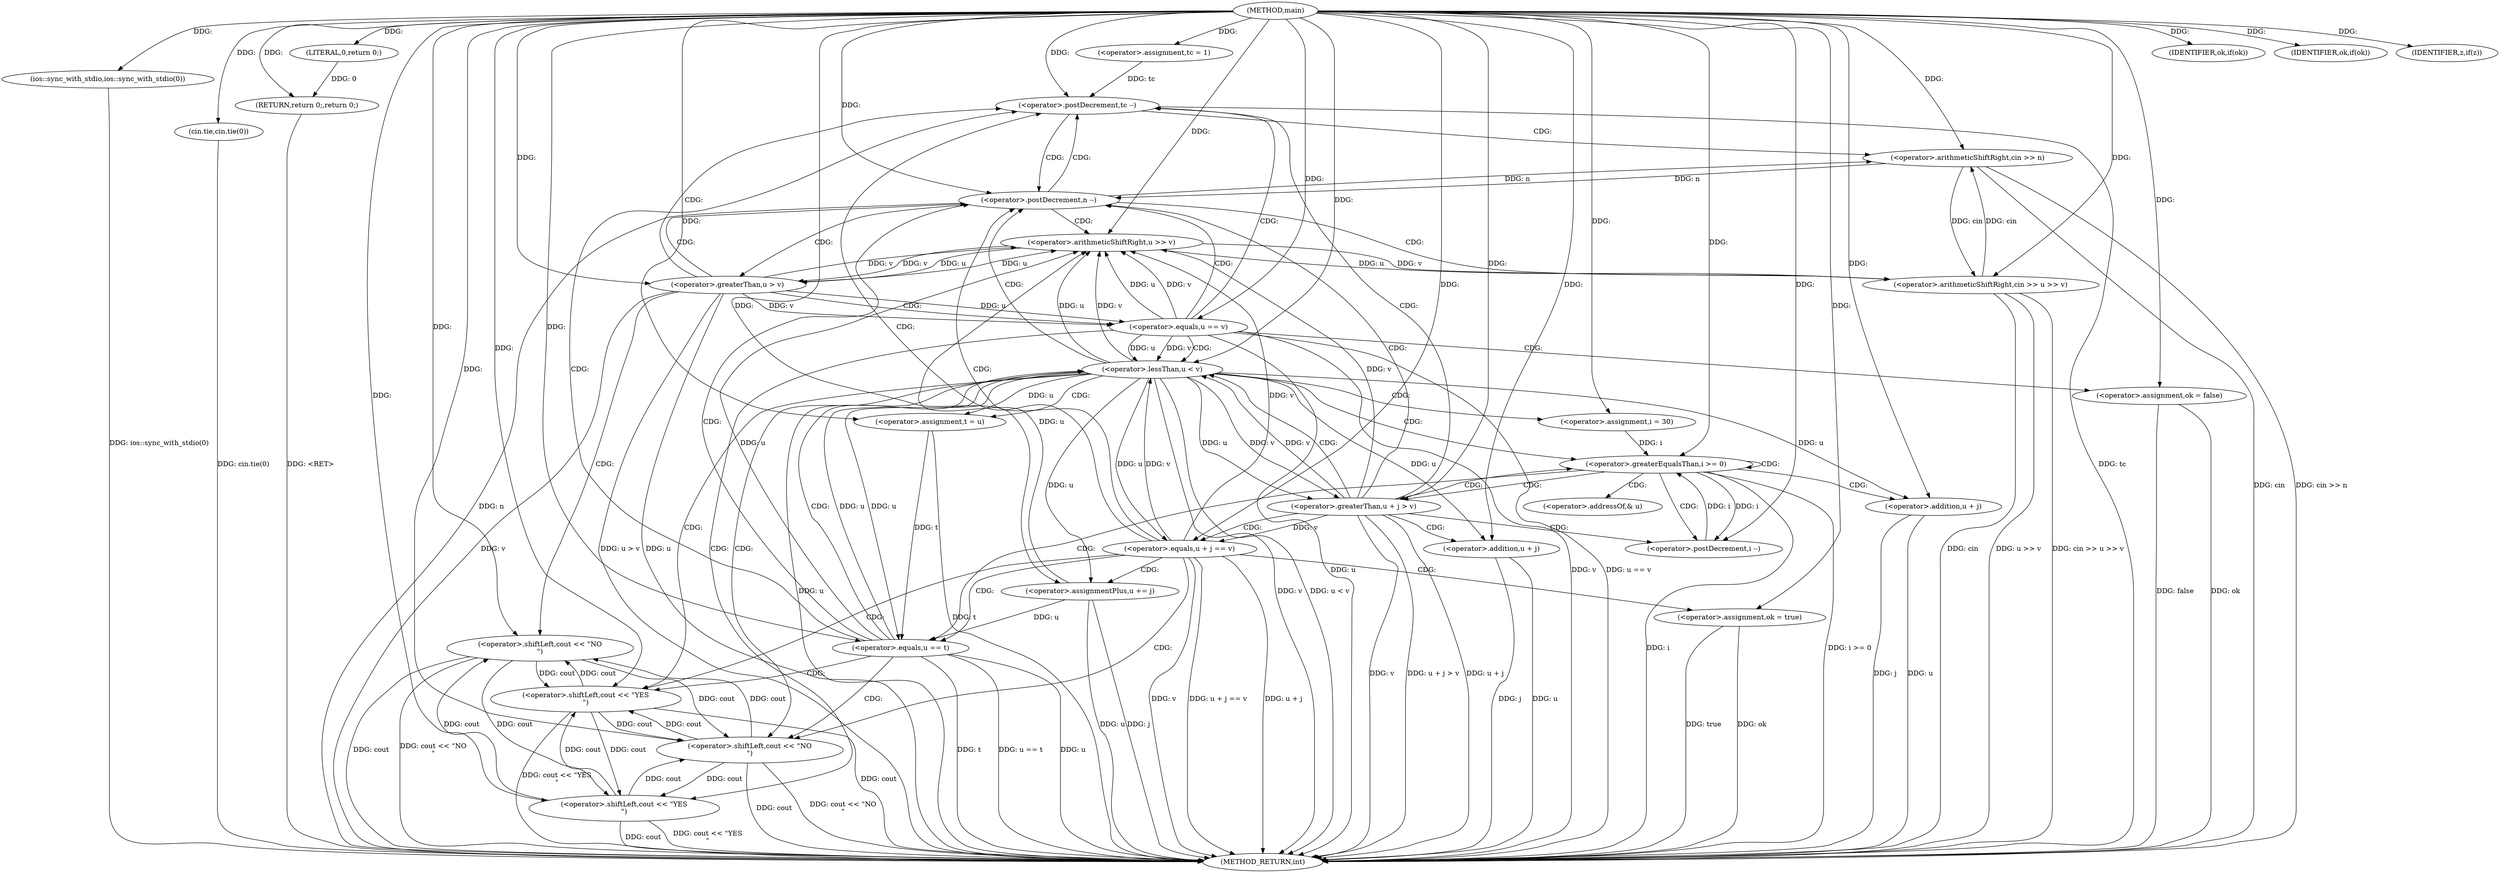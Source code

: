 digraph "main" {  
"1000270" [label = "(METHOD,main)" ]
"1000391" [label = "(METHOD_RETURN,int)" ]
"1000272" [label = "(ios::sync_with_stdio,ios::sync_with_stdio(0))" ]
"1000274" [label = "(cin.tie,cin.tie(0))" ]
"1000282" [label = "(<operator>.assignment,tc = 1)" ]
"1000389" [label = "(RETURN,return 0;,return 0;)" ]
"1000286" [label = "(<operator>.postDecrement,tc --)" ]
"1000390" [label = "(LITERAL,0,return 0;)" ]
"1000289" [label = "(<operator>.arithmeticShiftRight,cin >> n)" ]
"1000293" [label = "(<operator>.postDecrement,n --)" ]
"1000298" [label = "(<operator>.arithmeticShiftRight,cin >> u >> v)" ]
"1000322" [label = "(<operator>.assignment,ok = false)" ]
"1000304" [label = "(<operator>.greaterThan,u > v)" ]
"1000313" [label = "(<operator>.equals,u == v)" ]
"1000326" [label = "(<operator>.lessThan,u < v)" ]
"1000381" [label = "(IDENTIFIER,ok,if(ok))" ]
"1000382" [label = "(<operator>.shiftLeft,cout << \"YES\n\")" ]
"1000300" [label = "(<operator>.arithmeticShiftRight,u >> v)" ]
"1000308" [label = "(<operator>.shiftLeft,cout << \"NO\n\")" ]
"1000317" [label = "(<operator>.shiftLeft,cout << \"YES\n\")" ]
"1000331" [label = "(<operator>.assignment,t = u)" ]
"1000386" [label = "(<operator>.shiftLeft,cout << \"NO\n\")" ]
"1000335" [label = "(<operator>.assignment,i = 30)" ]
"1000338" [label = "(<operator>.greaterEqualsThan,i >= 0)" ]
"1000341" [label = "(<operator>.postDecrement,i --)" ]
"1000373" [label = "(<operator>.equals,u == t)" ]
"1000378" [label = "(IDENTIFIER,ok,if(ok))" ]
"1000347" [label = "(IDENTIFIER,z,if(z))" ]
"1000368" [label = "(<operator>.assignmentPlus,u += j)" ]
"1000350" [label = "(<operator>.greaterThan,u + j > v)" ]
"1000358" [label = "(<operator>.equals,u + j == v)" ]
"1000364" [label = "(<operator>.assignment,ok = true)" ]
"1000351" [label = "(<operator>.addition,u + j)" ]
"1000359" [label = "(<operator>.addition,u + j)" ]
"1000344" [label = "(<operator>.addressOf,& u)" ]
  "1000389" -> "1000391"  [ label = "DDG: <RET>"] 
  "1000272" -> "1000391"  [ label = "DDG: ios::sync_with_stdio(0)"] 
  "1000274" -> "1000391"  [ label = "DDG: cin.tie(0)"] 
  "1000286" -> "1000391"  [ label = "DDG: tc"] 
  "1000289" -> "1000391"  [ label = "DDG: cin"] 
  "1000289" -> "1000391"  [ label = "DDG: cin >> n"] 
  "1000293" -> "1000391"  [ label = "DDG: n"] 
  "1000298" -> "1000391"  [ label = "DDG: cin"] 
  "1000298" -> "1000391"  [ label = "DDG: u >> v"] 
  "1000298" -> "1000391"  [ label = "DDG: cin >> u >> v"] 
  "1000304" -> "1000391"  [ label = "DDG: u"] 
  "1000304" -> "1000391"  [ label = "DDG: v"] 
  "1000304" -> "1000391"  [ label = "DDG: u > v"] 
  "1000313" -> "1000391"  [ label = "DDG: u"] 
  "1000313" -> "1000391"  [ label = "DDG: v"] 
  "1000313" -> "1000391"  [ label = "DDG: u == v"] 
  "1000322" -> "1000391"  [ label = "DDG: ok"] 
  "1000326" -> "1000391"  [ label = "DDG: u"] 
  "1000326" -> "1000391"  [ label = "DDG: v"] 
  "1000326" -> "1000391"  [ label = "DDG: u < v"] 
  "1000331" -> "1000391"  [ label = "DDG: t"] 
  "1000338" -> "1000391"  [ label = "DDG: i"] 
  "1000338" -> "1000391"  [ label = "DDG: i >= 0"] 
  "1000351" -> "1000391"  [ label = "DDG: u"] 
  "1000351" -> "1000391"  [ label = "DDG: j"] 
  "1000350" -> "1000391"  [ label = "DDG: u + j"] 
  "1000350" -> "1000391"  [ label = "DDG: v"] 
  "1000350" -> "1000391"  [ label = "DDG: u + j > v"] 
  "1000359" -> "1000391"  [ label = "DDG: u"] 
  "1000359" -> "1000391"  [ label = "DDG: j"] 
  "1000358" -> "1000391"  [ label = "DDG: u + j"] 
  "1000358" -> "1000391"  [ label = "DDG: v"] 
  "1000358" -> "1000391"  [ label = "DDG: u + j == v"] 
  "1000368" -> "1000391"  [ label = "DDG: u"] 
  "1000368" -> "1000391"  [ label = "DDG: j"] 
  "1000364" -> "1000391"  [ label = "DDG: ok"] 
  "1000373" -> "1000391"  [ label = "DDG: u"] 
  "1000373" -> "1000391"  [ label = "DDG: t"] 
  "1000373" -> "1000391"  [ label = "DDG: u == t"] 
  "1000386" -> "1000391"  [ label = "DDG: cout"] 
  "1000386" -> "1000391"  [ label = "DDG: cout << \"NO\n\""] 
  "1000382" -> "1000391"  [ label = "DDG: cout"] 
  "1000382" -> "1000391"  [ label = "DDG: cout << \"YES\n\""] 
  "1000317" -> "1000391"  [ label = "DDG: cout"] 
  "1000317" -> "1000391"  [ label = "DDG: cout << \"YES\n\""] 
  "1000308" -> "1000391"  [ label = "DDG: cout"] 
  "1000308" -> "1000391"  [ label = "DDG: cout << \"NO\n\""] 
  "1000322" -> "1000391"  [ label = "DDG: false"] 
  "1000364" -> "1000391"  [ label = "DDG: true"] 
  "1000270" -> "1000282"  [ label = "DDG: "] 
  "1000390" -> "1000389"  [ label = "DDG: 0"] 
  "1000270" -> "1000389"  [ label = "DDG: "] 
  "1000270" -> "1000272"  [ label = "DDG: "] 
  "1000270" -> "1000274"  [ label = "DDG: "] 
  "1000270" -> "1000390"  [ label = "DDG: "] 
  "1000282" -> "1000286"  [ label = "DDG: tc"] 
  "1000270" -> "1000286"  [ label = "DDG: "] 
  "1000298" -> "1000289"  [ label = "DDG: cin"] 
  "1000270" -> "1000289"  [ label = "DDG: "] 
  "1000293" -> "1000289"  [ label = "DDG: n"] 
  "1000289" -> "1000293"  [ label = "DDG: n"] 
  "1000270" -> "1000293"  [ label = "DDG: "] 
  "1000270" -> "1000322"  [ label = "DDG: "] 
  "1000289" -> "1000298"  [ label = "DDG: cin"] 
  "1000270" -> "1000298"  [ label = "DDG: "] 
  "1000300" -> "1000298"  [ label = "DDG: v"] 
  "1000300" -> "1000298"  [ label = "DDG: u"] 
  "1000270" -> "1000381"  [ label = "DDG: "] 
  "1000304" -> "1000300"  [ label = "DDG: u"] 
  "1000313" -> "1000300"  [ label = "DDG: u"] 
  "1000326" -> "1000300"  [ label = "DDG: u"] 
  "1000368" -> "1000300"  [ label = "DDG: u"] 
  "1000373" -> "1000300"  [ label = "DDG: u"] 
  "1000270" -> "1000300"  [ label = "DDG: "] 
  "1000304" -> "1000300"  [ label = "DDG: v"] 
  "1000313" -> "1000300"  [ label = "DDG: v"] 
  "1000326" -> "1000300"  [ label = "DDG: v"] 
  "1000350" -> "1000300"  [ label = "DDG: v"] 
  "1000358" -> "1000300"  [ label = "DDG: v"] 
  "1000300" -> "1000304"  [ label = "DDG: u"] 
  "1000270" -> "1000304"  [ label = "DDG: "] 
  "1000300" -> "1000304"  [ label = "DDG: v"] 
  "1000304" -> "1000313"  [ label = "DDG: u"] 
  "1000270" -> "1000313"  [ label = "DDG: "] 
  "1000304" -> "1000313"  [ label = "DDG: v"] 
  "1000313" -> "1000326"  [ label = "DDG: u"] 
  "1000373" -> "1000326"  [ label = "DDG: u"] 
  "1000270" -> "1000326"  [ label = "DDG: "] 
  "1000313" -> "1000326"  [ label = "DDG: v"] 
  "1000350" -> "1000326"  [ label = "DDG: v"] 
  "1000358" -> "1000326"  [ label = "DDG: v"] 
  "1000326" -> "1000331"  [ label = "DDG: u"] 
  "1000270" -> "1000331"  [ label = "DDG: "] 
  "1000386" -> "1000382"  [ label = "DDG: cout"] 
  "1000317" -> "1000382"  [ label = "DDG: cout"] 
  "1000308" -> "1000382"  [ label = "DDG: cout"] 
  "1000270" -> "1000382"  [ label = "DDG: "] 
  "1000386" -> "1000308"  [ label = "DDG: cout"] 
  "1000382" -> "1000308"  [ label = "DDG: cout"] 
  "1000317" -> "1000308"  [ label = "DDG: cout"] 
  "1000270" -> "1000308"  [ label = "DDG: "] 
  "1000386" -> "1000317"  [ label = "DDG: cout"] 
  "1000382" -> "1000317"  [ label = "DDG: cout"] 
  "1000308" -> "1000317"  [ label = "DDG: cout"] 
  "1000270" -> "1000317"  [ label = "DDG: "] 
  "1000270" -> "1000335"  [ label = "DDG: "] 
  "1000270" -> "1000378"  [ label = "DDG: "] 
  "1000382" -> "1000386"  [ label = "DDG: cout"] 
  "1000317" -> "1000386"  [ label = "DDG: cout"] 
  "1000308" -> "1000386"  [ label = "DDG: cout"] 
  "1000270" -> "1000386"  [ label = "DDG: "] 
  "1000335" -> "1000338"  [ label = "DDG: i"] 
  "1000341" -> "1000338"  [ label = "DDG: i"] 
  "1000270" -> "1000338"  [ label = "DDG: "] 
  "1000338" -> "1000341"  [ label = "DDG: i"] 
  "1000270" -> "1000341"  [ label = "DDG: "] 
  "1000368" -> "1000373"  [ label = "DDG: u"] 
  "1000270" -> "1000373"  [ label = "DDG: "] 
  "1000326" -> "1000373"  [ label = "DDG: u"] 
  "1000331" -> "1000373"  [ label = "DDG: t"] 
  "1000270" -> "1000347"  [ label = "DDG: "] 
  "1000270" -> "1000368"  [ label = "DDG: "] 
  "1000326" -> "1000368"  [ label = "DDG: u"] 
  "1000270" -> "1000350"  [ label = "DDG: "] 
  "1000326" -> "1000350"  [ label = "DDG: u"] 
  "1000326" -> "1000350"  [ label = "DDG: v"] 
  "1000270" -> "1000358"  [ label = "DDG: "] 
  "1000326" -> "1000358"  [ label = "DDG: u"] 
  "1000350" -> "1000358"  [ label = "DDG: v"] 
  "1000270" -> "1000364"  [ label = "DDG: "] 
  "1000270" -> "1000351"  [ label = "DDG: "] 
  "1000326" -> "1000351"  [ label = "DDG: u"] 
  "1000270" -> "1000359"  [ label = "DDG: "] 
  "1000326" -> "1000359"  [ label = "DDG: u"] 
  "1000286" -> "1000293"  [ label = "CDG: "] 
  "1000286" -> "1000289"  [ label = "CDG: "] 
  "1000293" -> "1000286"  [ label = "CDG: "] 
  "1000293" -> "1000298"  [ label = "CDG: "] 
  "1000293" -> "1000300"  [ label = "CDG: "] 
  "1000293" -> "1000304"  [ label = "CDG: "] 
  "1000304" -> "1000313"  [ label = "CDG: "] 
  "1000304" -> "1000308"  [ label = "CDG: "] 
  "1000304" -> "1000286"  [ label = "CDG: "] 
  "1000304" -> "1000293"  [ label = "CDG: "] 
  "1000313" -> "1000326"  [ label = "CDG: "] 
  "1000313" -> "1000317"  [ label = "CDG: "] 
  "1000313" -> "1000322"  [ label = "CDG: "] 
  "1000313" -> "1000286"  [ label = "CDG: "] 
  "1000313" -> "1000293"  [ label = "CDG: "] 
  "1000326" -> "1000293"  [ label = "CDG: "] 
  "1000326" -> "1000338"  [ label = "CDG: "] 
  "1000326" -> "1000335"  [ label = "CDG: "] 
  "1000326" -> "1000331"  [ label = "CDG: "] 
  "1000326" -> "1000382"  [ label = "CDG: "] 
  "1000326" -> "1000386"  [ label = "CDG: "] 
  "1000338" -> "1000344"  [ label = "CDG: "] 
  "1000338" -> "1000373"  [ label = "CDG: "] 
  "1000338" -> "1000341"  [ label = "CDG: "] 
  "1000338" -> "1000350"  [ label = "CDG: "] 
  "1000338" -> "1000338"  [ label = "CDG: "] 
  "1000338" -> "1000351"  [ label = "CDG: "] 
  "1000373" -> "1000286"  [ label = "CDG: "] 
  "1000373" -> "1000293"  [ label = "CDG: "] 
  "1000373" -> "1000382"  [ label = "CDG: "] 
  "1000373" -> "1000386"  [ label = "CDG: "] 
  "1000373" -> "1000326"  [ label = "CDG: "] 
  "1000350" -> "1000359"  [ label = "CDG: "] 
  "1000350" -> "1000358"  [ label = "CDG: "] 
  "1000350" -> "1000341"  [ label = "CDG: "] 
  "1000350" -> "1000286"  [ label = "CDG: "] 
  "1000350" -> "1000293"  [ label = "CDG: "] 
  "1000350" -> "1000338"  [ label = "CDG: "] 
  "1000350" -> "1000326"  [ label = "CDG: "] 
  "1000358" -> "1000368"  [ label = "CDG: "] 
  "1000358" -> "1000364"  [ label = "CDG: "] 
  "1000358" -> "1000286"  [ label = "CDG: "] 
  "1000358" -> "1000293"  [ label = "CDG: "] 
  "1000358" -> "1000373"  [ label = "CDG: "] 
  "1000358" -> "1000382"  [ label = "CDG: "] 
  "1000358" -> "1000386"  [ label = "CDG: "] 
}
